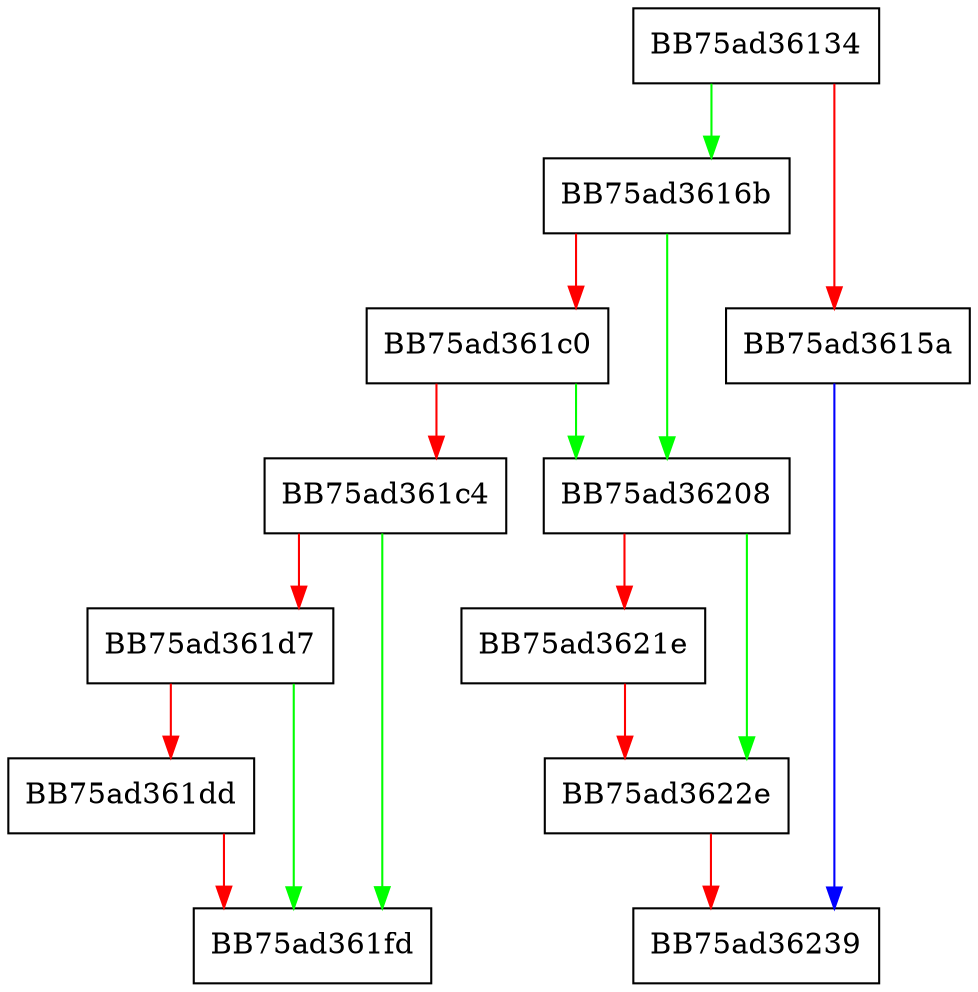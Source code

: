 digraph Get {
  node [shape="box"];
  graph [splines=ortho];
  BB75ad36134 -> BB75ad3616b [color="green"];
  BB75ad36134 -> BB75ad3615a [color="red"];
  BB75ad3615a -> BB75ad36239 [color="blue"];
  BB75ad3616b -> BB75ad36208 [color="green"];
  BB75ad3616b -> BB75ad361c0 [color="red"];
  BB75ad361c0 -> BB75ad36208 [color="green"];
  BB75ad361c0 -> BB75ad361c4 [color="red"];
  BB75ad361c4 -> BB75ad361fd [color="green"];
  BB75ad361c4 -> BB75ad361d7 [color="red"];
  BB75ad361d7 -> BB75ad361fd [color="green"];
  BB75ad361d7 -> BB75ad361dd [color="red"];
  BB75ad361dd -> BB75ad361fd [color="red"];
  BB75ad36208 -> BB75ad3622e [color="green"];
  BB75ad36208 -> BB75ad3621e [color="red"];
  BB75ad3621e -> BB75ad3622e [color="red"];
  BB75ad3622e -> BB75ad36239 [color="red"];
}